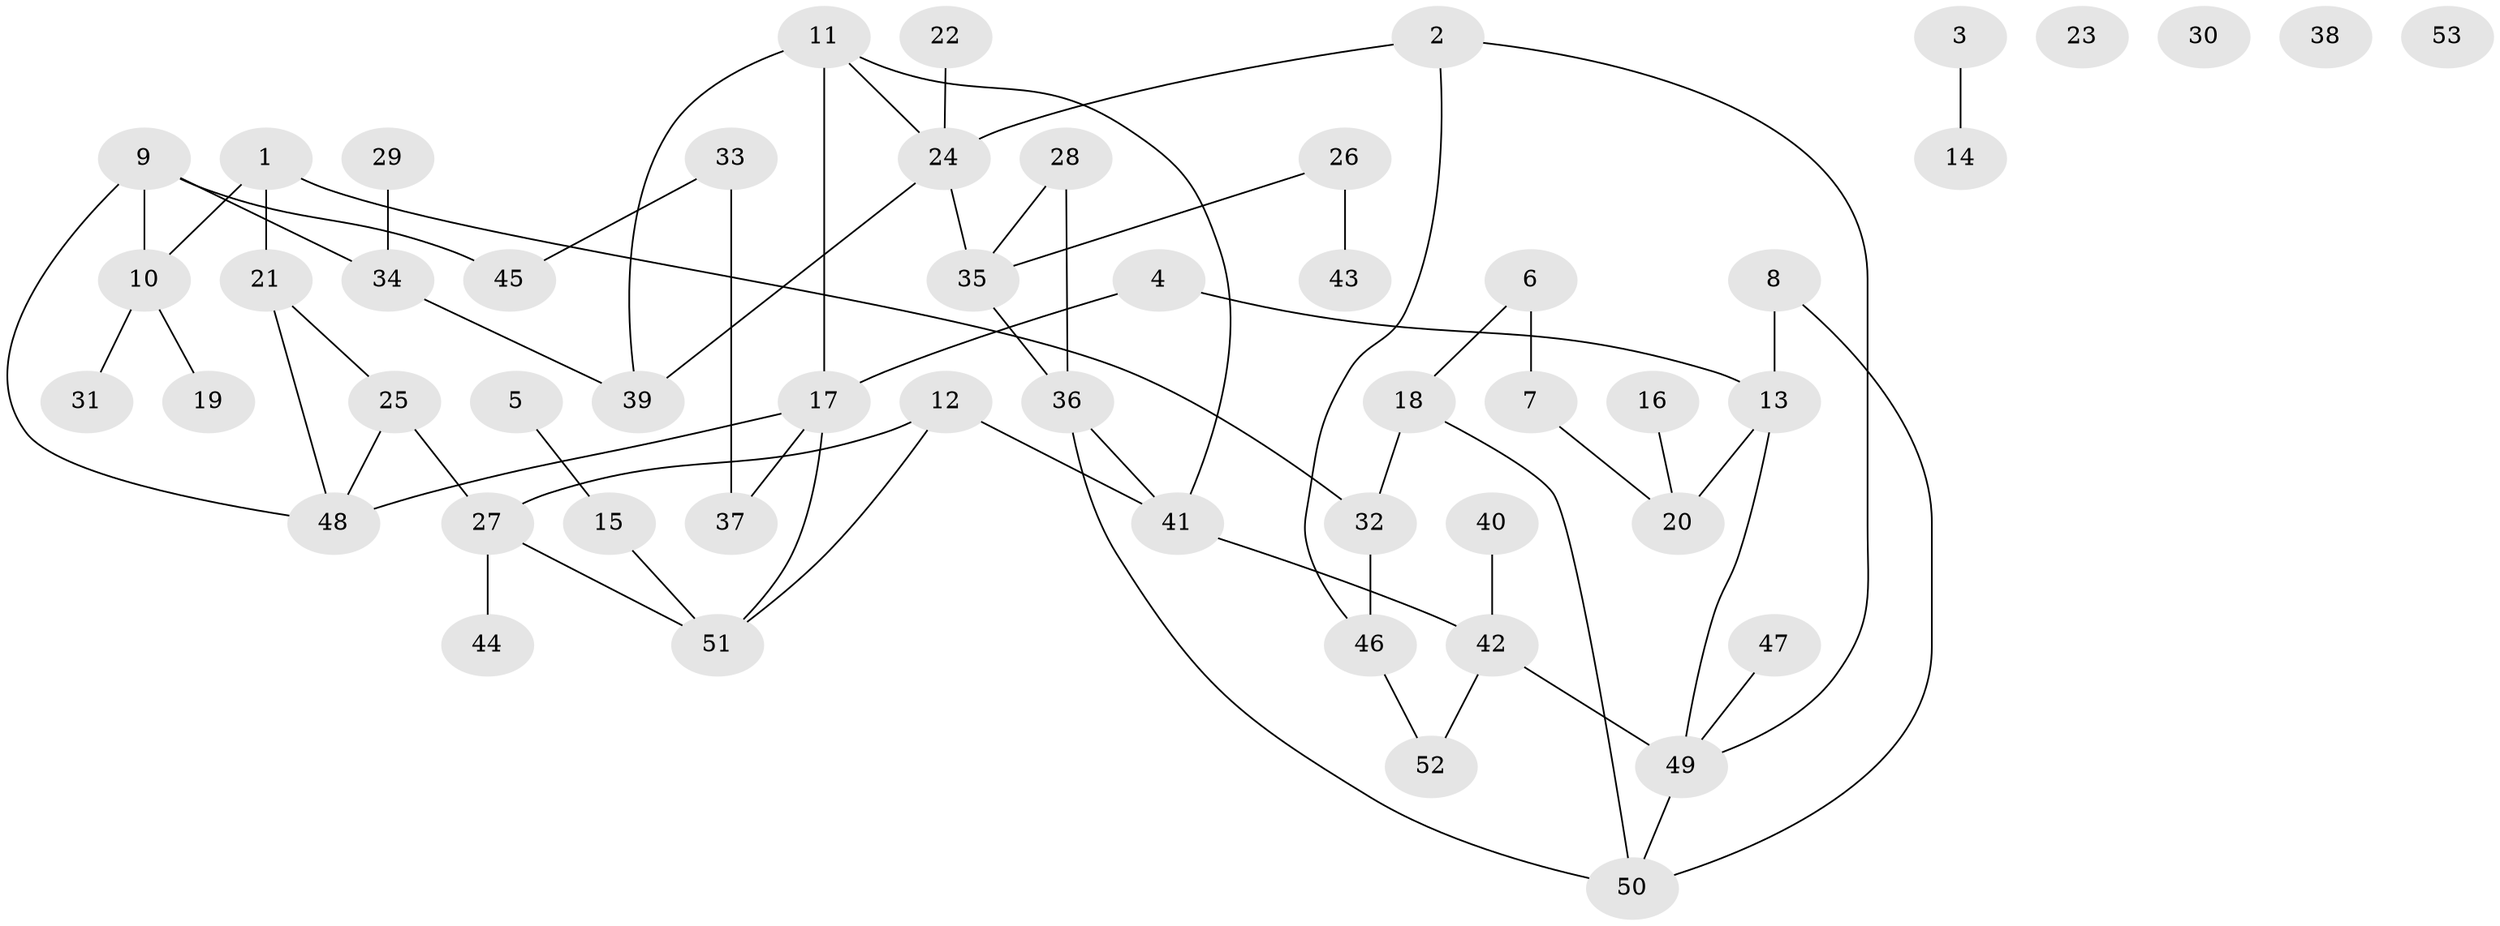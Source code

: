// coarse degree distribution, {0: 0.3333333333333333, 1: 0.4666666666666667, 3: 0.06666666666666667, 2: 0.06666666666666667, 8: 0.06666666666666667}
// Generated by graph-tools (version 1.1) at 2025/42/03/04/25 21:42:24]
// undirected, 53 vertices, 65 edges
graph export_dot {
graph [start="1"]
  node [color=gray90,style=filled];
  1;
  2;
  3;
  4;
  5;
  6;
  7;
  8;
  9;
  10;
  11;
  12;
  13;
  14;
  15;
  16;
  17;
  18;
  19;
  20;
  21;
  22;
  23;
  24;
  25;
  26;
  27;
  28;
  29;
  30;
  31;
  32;
  33;
  34;
  35;
  36;
  37;
  38;
  39;
  40;
  41;
  42;
  43;
  44;
  45;
  46;
  47;
  48;
  49;
  50;
  51;
  52;
  53;
  1 -- 10;
  1 -- 21;
  1 -- 32;
  2 -- 24;
  2 -- 46;
  2 -- 49;
  3 -- 14;
  4 -- 13;
  4 -- 17;
  5 -- 15;
  6 -- 7;
  6 -- 18;
  7 -- 20;
  8 -- 13;
  8 -- 50;
  9 -- 10;
  9 -- 34;
  9 -- 45;
  9 -- 48;
  10 -- 19;
  10 -- 31;
  11 -- 17;
  11 -- 24;
  11 -- 39;
  11 -- 41;
  12 -- 27;
  12 -- 41;
  12 -- 51;
  13 -- 20;
  13 -- 49;
  15 -- 51;
  16 -- 20;
  17 -- 37;
  17 -- 48;
  17 -- 51;
  18 -- 32;
  18 -- 50;
  21 -- 25;
  21 -- 48;
  22 -- 24;
  24 -- 35;
  24 -- 39;
  25 -- 27;
  25 -- 48;
  26 -- 35;
  26 -- 43;
  27 -- 44;
  27 -- 51;
  28 -- 35;
  28 -- 36;
  29 -- 34;
  32 -- 46;
  33 -- 37;
  33 -- 45;
  34 -- 39;
  35 -- 36;
  36 -- 41;
  36 -- 50;
  40 -- 42;
  41 -- 42;
  42 -- 49;
  42 -- 52;
  46 -- 52;
  47 -- 49;
  49 -- 50;
}
